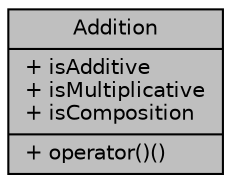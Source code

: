 digraph G
{
  edge [fontname="Helvetica",fontsize="10",labelfontname="Helvetica",labelfontsize="10"];
  node [fontname="Helvetica",fontsize="10",shape=record];
  Node1 [label="{Addition\n|+ isAdditive\l+ isMultiplicative\l+ isComposition\l|+ operator()()\l}",height=0.2,width=0.4,color="black", fillcolor="grey75", style="filled" fontcolor="black"];
}
